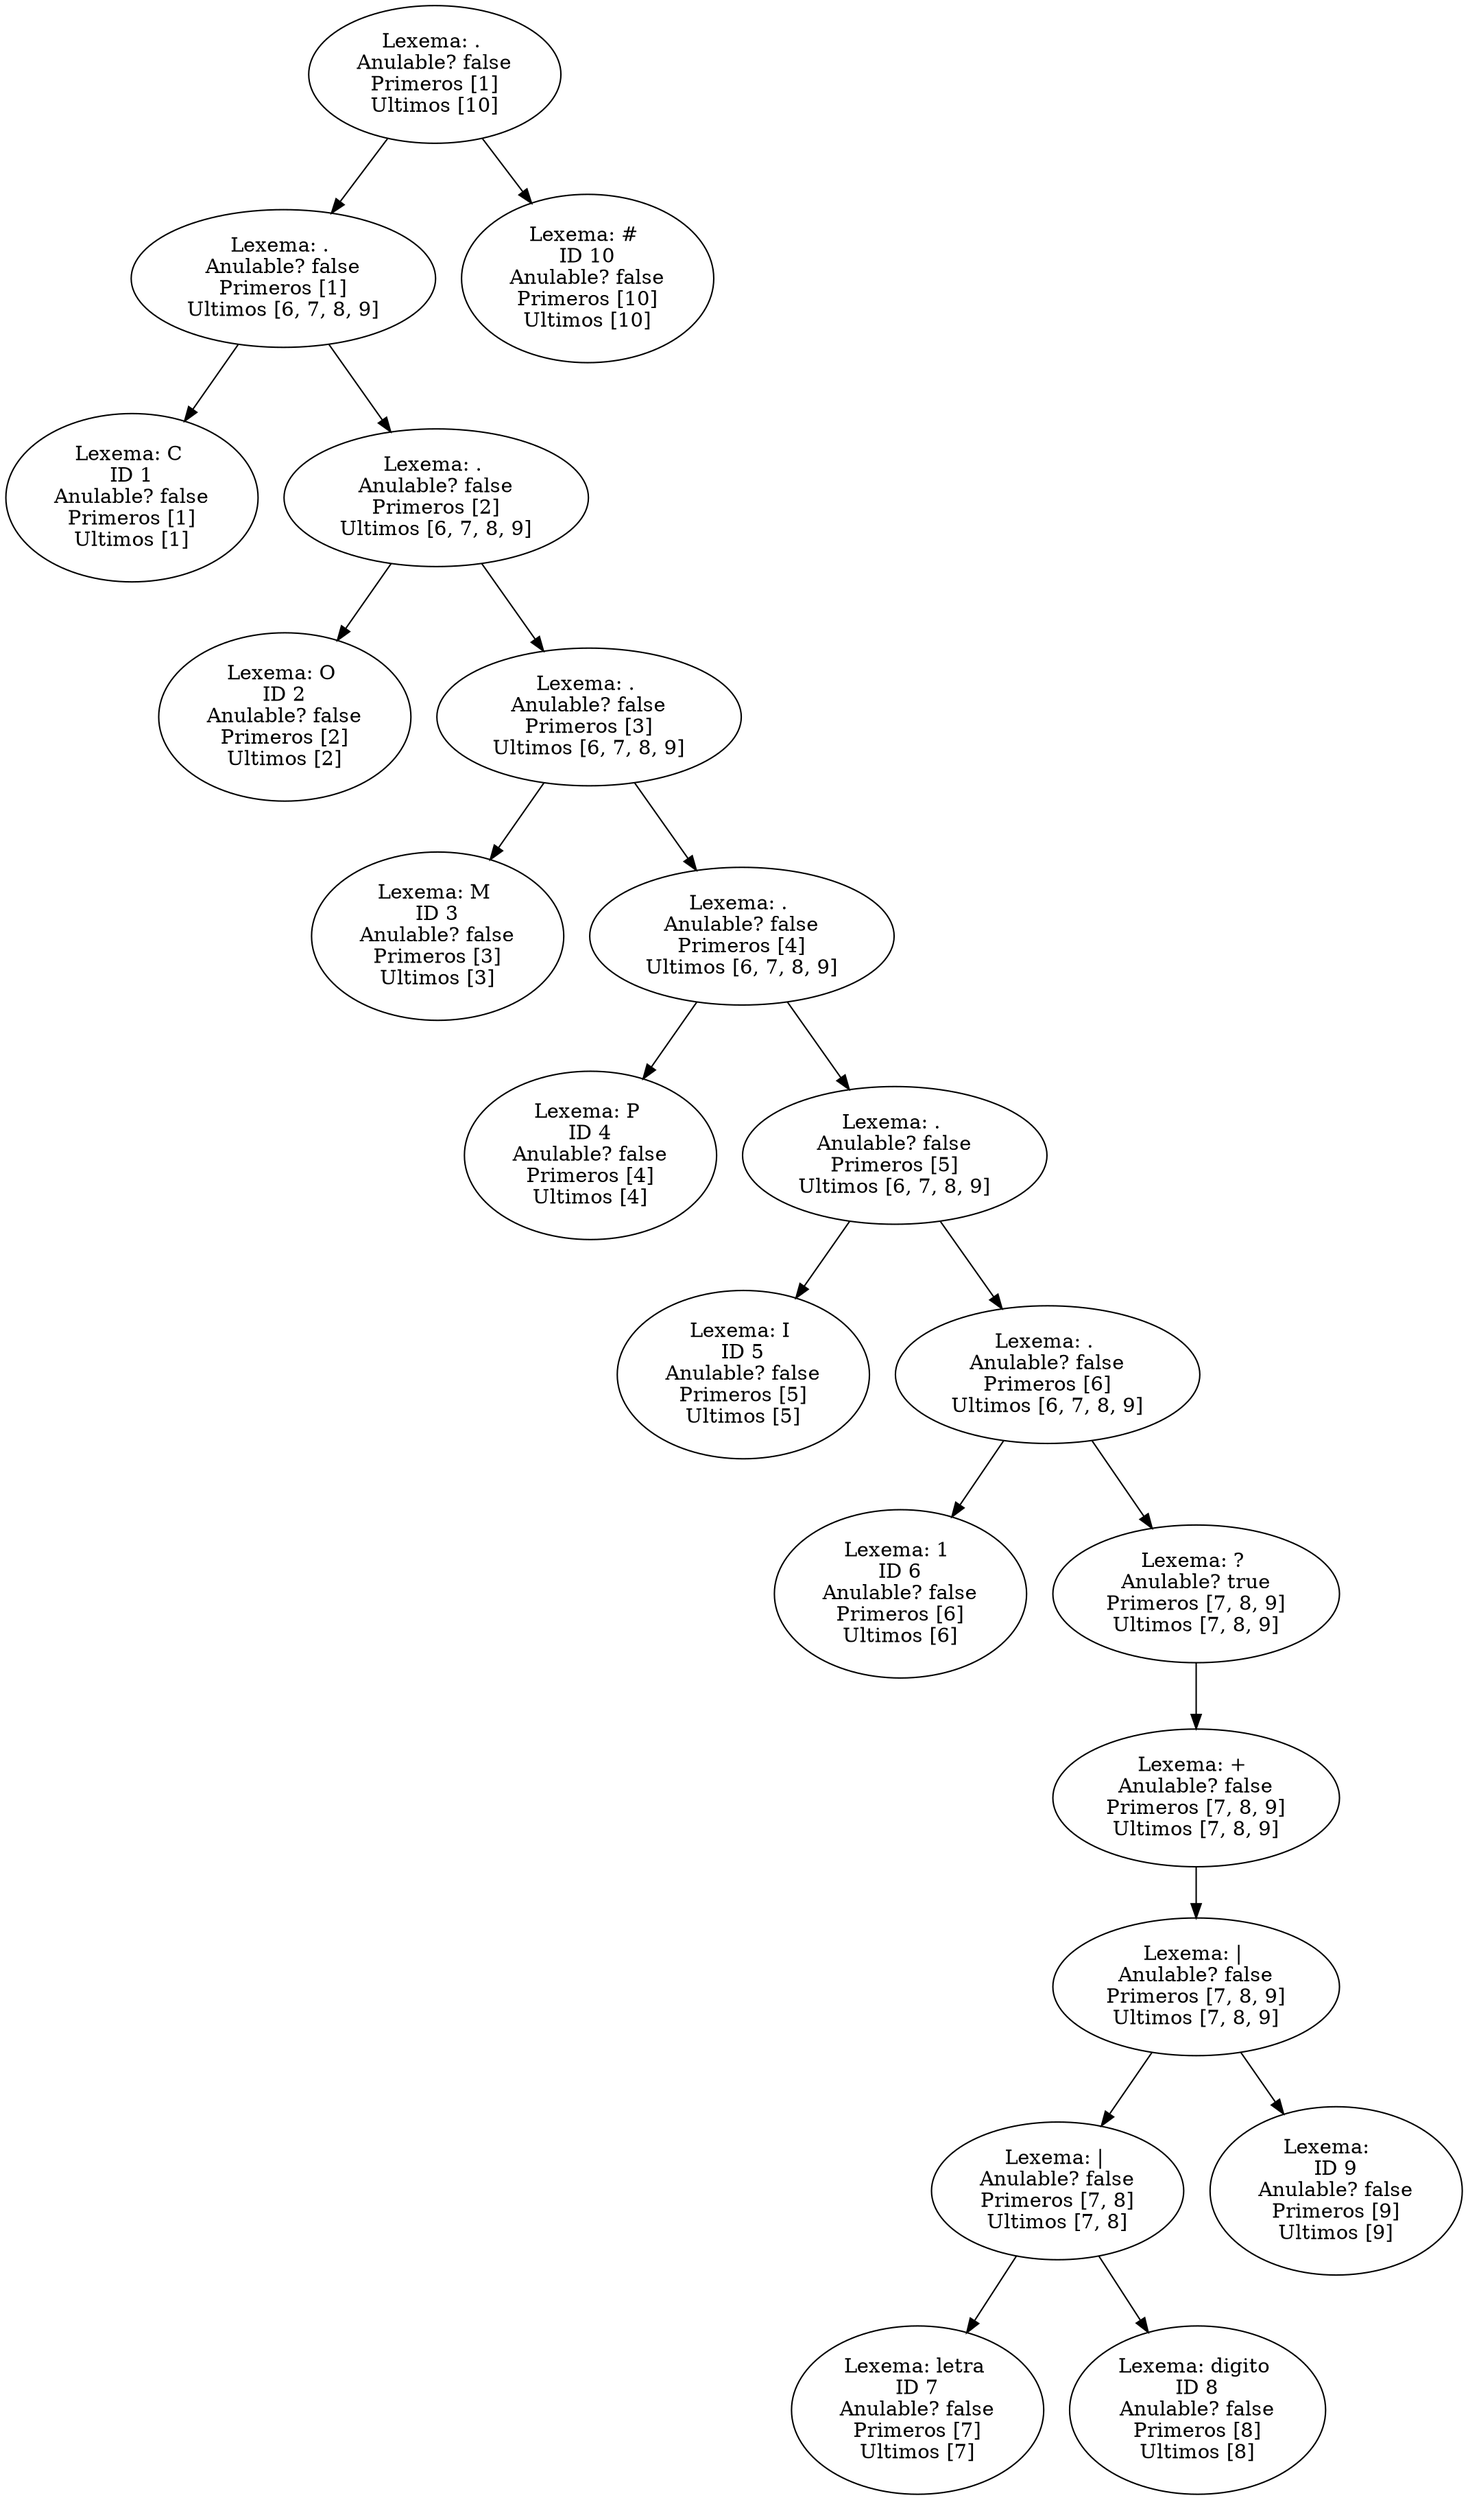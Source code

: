 digraph G{
nodo1[label="Lexema: . 
Anulable? false
Primeros [1]
Ultimos [10]"];
nodo2[label="Lexema: . 
Anulable? false
Primeros [1]
Ultimos [6, 7, 8, 9]"];
nodo1->nodo2;
nodo3[label="Lexema: C 
ID 1
Anulable? false
Primeros [1]
Ultimos [1]"];
nodo2->nodo3;
nodo4[label="Lexema: . 
Anulable? false
Primeros [2]
Ultimos [6, 7, 8, 9]"];
nodo2->nodo4;
nodo5[label="Lexema: O 
ID 2
Anulable? false
Primeros [2]
Ultimos [2]"];
nodo4->nodo5;
nodo6[label="Lexema: . 
Anulable? false
Primeros [3]
Ultimos [6, 7, 8, 9]"];
nodo4->nodo6;
nodo7[label="Lexema: M 
ID 3
Anulable? false
Primeros [3]
Ultimos [3]"];
nodo6->nodo7;
nodo8[label="Lexema: . 
Anulable? false
Primeros [4]
Ultimos [6, 7, 8, 9]"];
nodo6->nodo8;
nodo9[label="Lexema: P 
ID 4
Anulable? false
Primeros [4]
Ultimos [4]"];
nodo8->nodo9;
nodo10[label="Lexema: . 
Anulable? false
Primeros [5]
Ultimos [6, 7, 8, 9]"];
nodo8->nodo10;
nodo11[label="Lexema: I 
ID 5
Anulable? false
Primeros [5]
Ultimos [5]"];
nodo10->nodo11;
nodo12[label="Lexema: . 
Anulable? false
Primeros [6]
Ultimos [6, 7, 8, 9]"];
nodo10->nodo12;
nodo13[label="Lexema: 1 
ID 6
Anulable? false
Primeros [6]
Ultimos [6]"];
nodo12->nodo13;
nodo14[label="Lexema: ? 
Anulable? true
Primeros [7, 8, 9]
Ultimos [7, 8, 9]"];
nodo12->nodo14;
nodo15[label="Lexema: + 
Anulable? false
Primeros [7, 8, 9]
Ultimos [7, 8, 9]"];
nodo14->nodo15;
nodo16[label="Lexema: | 
Anulable? false
Primeros [7, 8, 9]
Ultimos [7, 8, 9]"];
nodo15->nodo16;
nodo17[label="Lexema: | 
Anulable? false
Primeros [7, 8]
Ultimos [7, 8]"];
nodo16->nodo17;
nodo18[label="Lexema: letra 
ID 7
Anulable? false
Primeros [7]
Ultimos [7]"];
nodo17->nodo18;
nodo19[label="Lexema: digito 
ID 8
Anulable? false
Primeros [8]
Ultimos [8]"];
nodo17->nodo19;
nodo20[label="Lexema:   
ID 9
Anulable? false
Primeros [9]
Ultimos [9]"];
nodo16->nodo20;
nodo21[label="Lexema: # 
ID 10
Anulable? false
Primeros [10]
Ultimos [10]"];
nodo1->nodo21;

}

